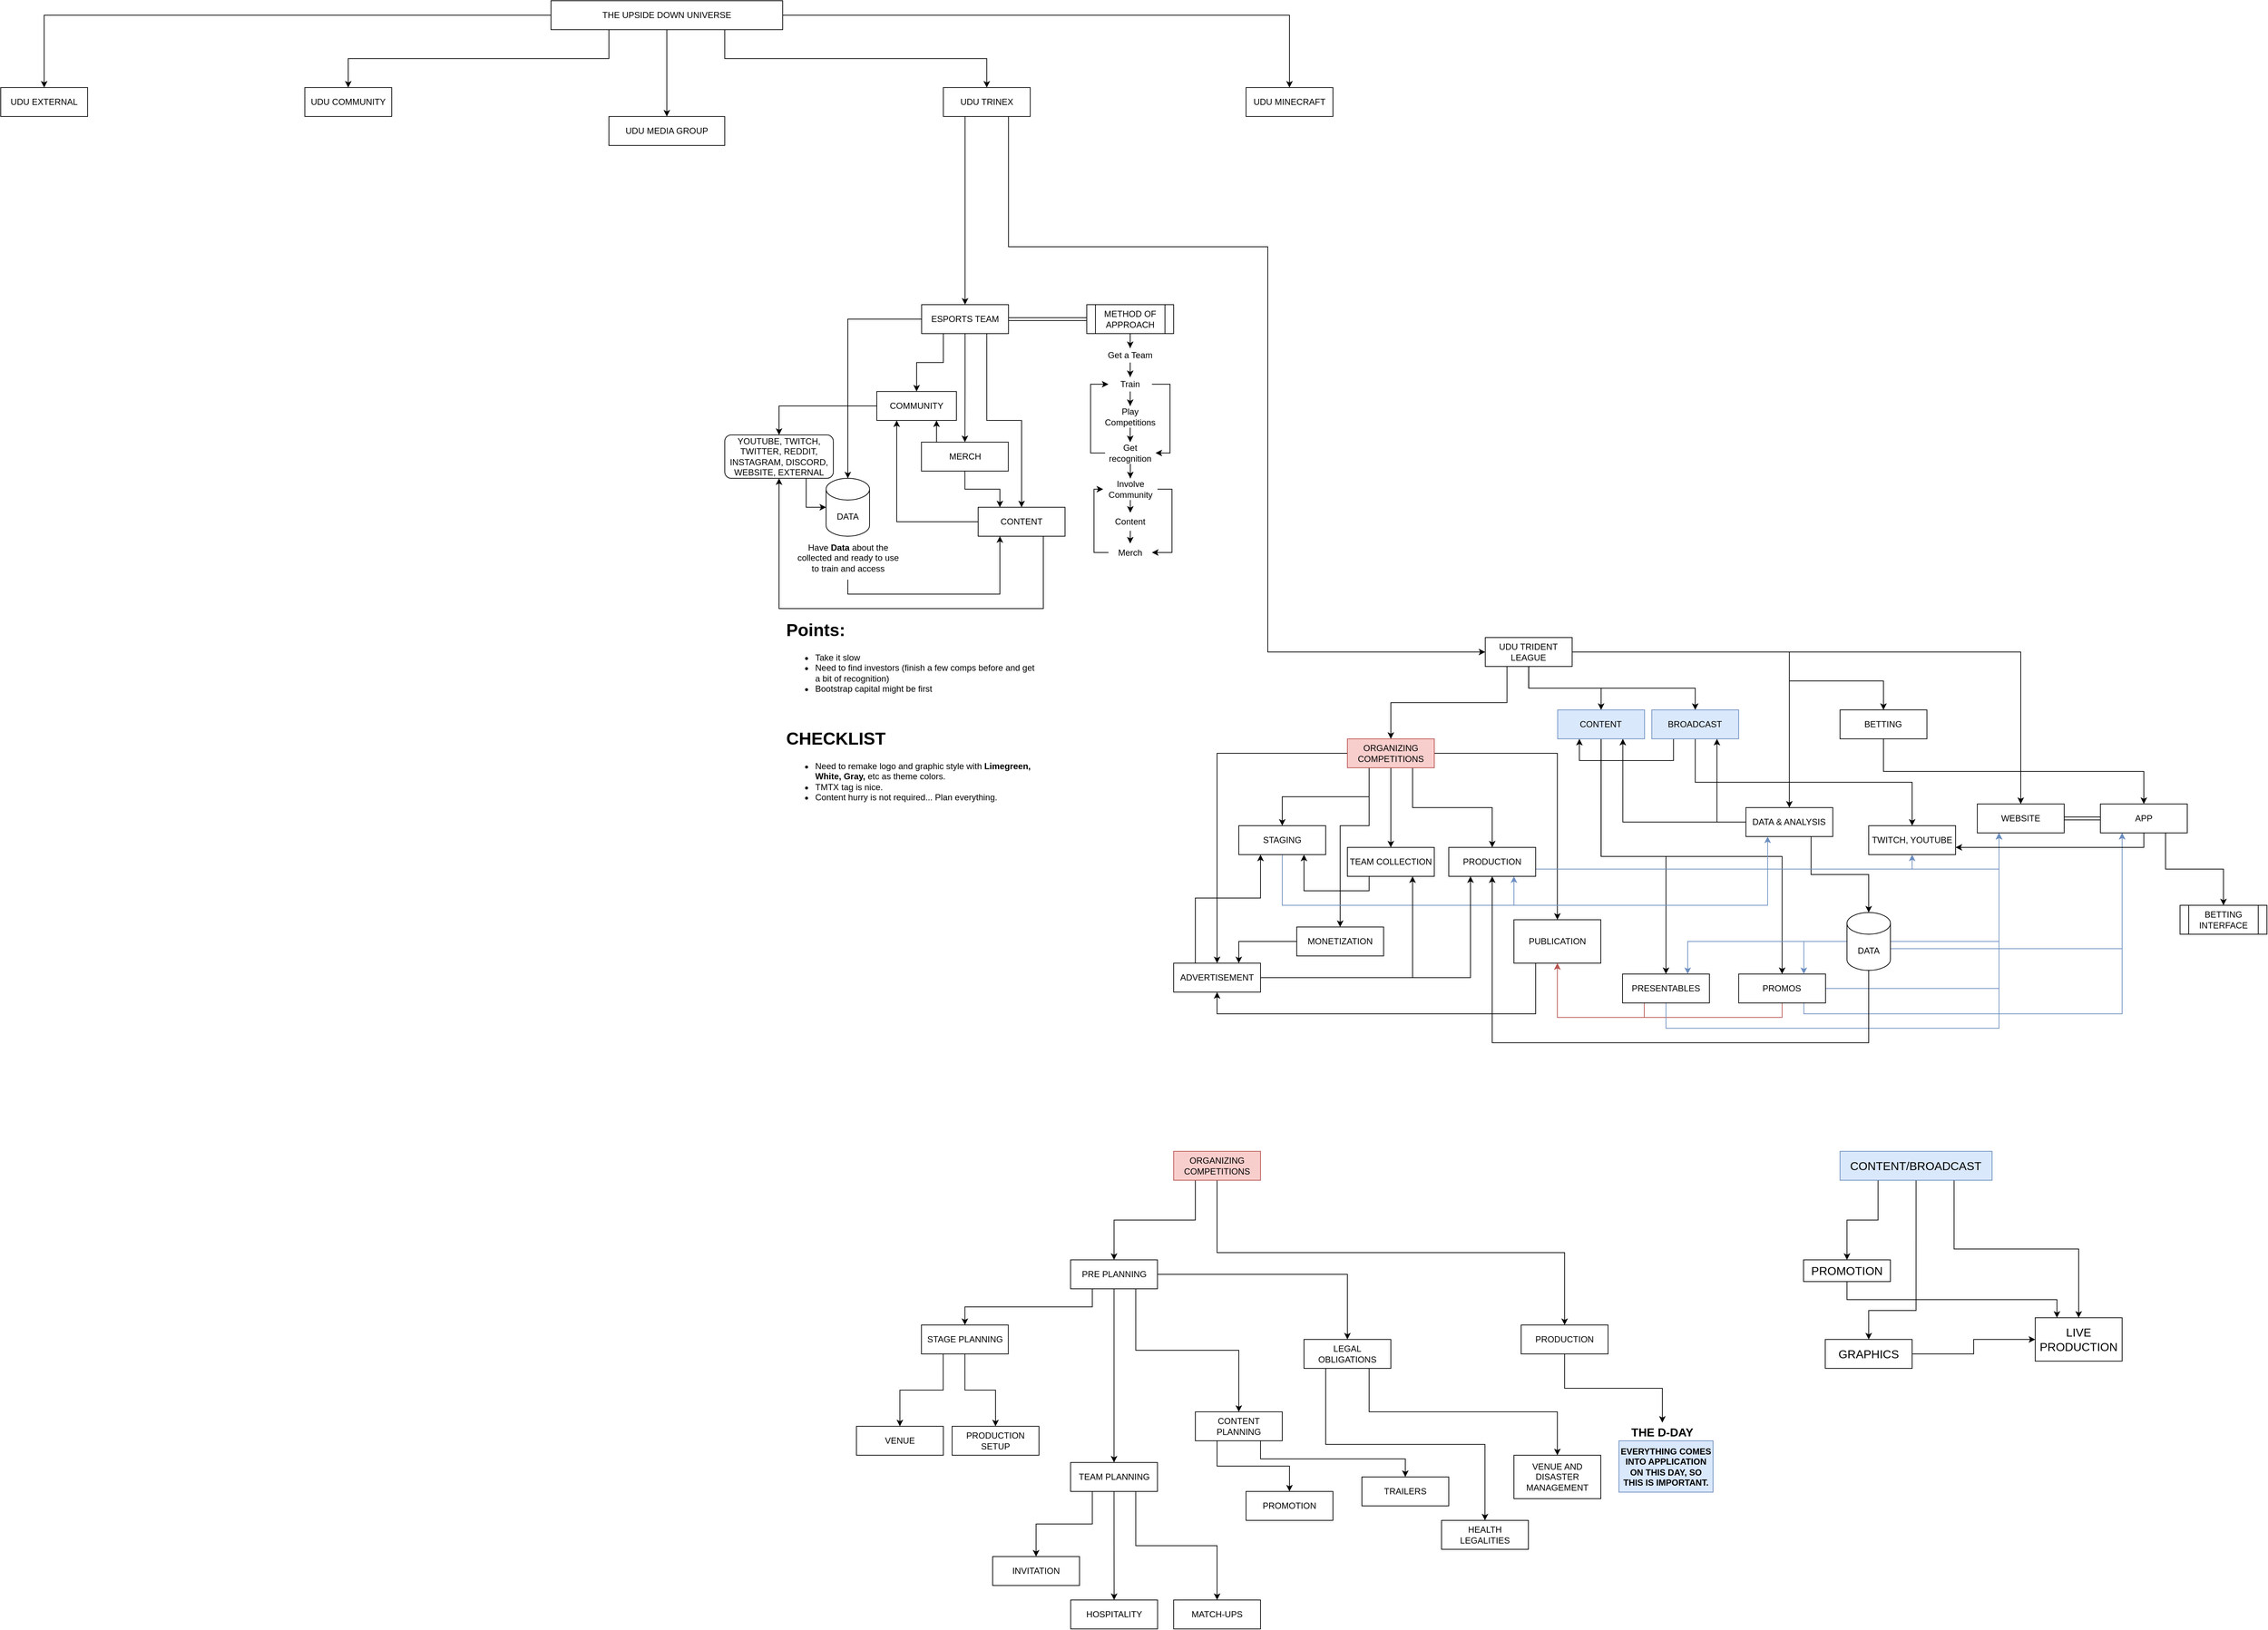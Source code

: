 <mxfile version="17.4.5" type="github">
  <diagram id="l_kch0Ejwp4D6Oh0pgfe" name="Page-1">
    <mxGraphModel dx="868" dy="520" grid="1" gridSize="10" guides="1" tooltips="1" connect="1" arrows="1" fold="1" page="1" pageScale="1" pageWidth="5000" pageHeight="5000" math="0" shadow="0">
      <root>
        <mxCell id="0" />
        <mxCell id="1" parent="0" />
        <mxCell id="OG-NJRSPtslzSyUETyb6-21" style="edgeStyle=orthogonalEdgeStyle;rounded=0;orthogonalLoop=1;jettySize=auto;html=1;exitX=0.25;exitY=1;exitDx=0;exitDy=0;" edge="1" parent="1" source="OG-NJRSPtslzSyUETyb6-20" target="OG-NJRSPtslzSyUETyb6-22">
          <mxGeometry relative="1" as="geometry">
            <mxPoint x="2120" y="760" as="targetPoint" />
          </mxGeometry>
        </mxCell>
        <mxCell id="OG-NJRSPtslzSyUETyb6-23" style="edgeStyle=orthogonalEdgeStyle;rounded=0;orthogonalLoop=1;jettySize=auto;html=1;exitX=0.5;exitY=1;exitDx=0;exitDy=0;" edge="1" parent="1" source="OG-NJRSPtslzSyUETyb6-20" target="OG-NJRSPtslzSyUETyb6-24">
          <mxGeometry relative="1" as="geometry">
            <mxPoint x="2559.667" y="800" as="targetPoint" />
          </mxGeometry>
        </mxCell>
        <mxCell id="OG-NJRSPtslzSyUETyb6-25" style="edgeStyle=orthogonalEdgeStyle;rounded=0;orthogonalLoop=1;jettySize=auto;html=1;exitX=0.75;exitY=1;exitDx=0;exitDy=0;" edge="1" parent="1" source="OG-NJRSPtslzSyUETyb6-20" target="OG-NJRSPtslzSyUETyb6-26">
          <mxGeometry relative="1" as="geometry">
            <mxPoint x="3001.905" y="760" as="targetPoint" />
          </mxGeometry>
        </mxCell>
        <mxCell id="OG-NJRSPtslzSyUETyb6-27" style="edgeStyle=orthogonalEdgeStyle;rounded=0;orthogonalLoop=1;jettySize=auto;html=1;exitX=1;exitY=0.5;exitDx=0;exitDy=0;" edge="1" parent="1" source="OG-NJRSPtslzSyUETyb6-20" target="OG-NJRSPtslzSyUETyb6-28">
          <mxGeometry relative="1" as="geometry">
            <mxPoint x="3442.667" y="660.333" as="targetPoint" />
          </mxGeometry>
        </mxCell>
        <mxCell id="OG-NJRSPtslzSyUETyb6-29" style="edgeStyle=orthogonalEdgeStyle;rounded=0;orthogonalLoop=1;jettySize=auto;html=1;exitX=0;exitY=0.5;exitDx=0;exitDy=0;" edge="1" parent="1" source="OG-NJRSPtslzSyUETyb6-20" target="OG-NJRSPtslzSyUETyb6-30">
          <mxGeometry relative="1" as="geometry">
            <mxPoint x="1870" y="660.333" as="targetPoint" />
          </mxGeometry>
        </mxCell>
        <mxCell id="OG-NJRSPtslzSyUETyb6-20" value="THE UPSIDE DOWN UNIVERSE" style="rounded=0;whiteSpace=wrap;html=1;" vertex="1" parent="1">
          <mxGeometry x="2400" y="640" width="320" height="40" as="geometry" />
        </mxCell>
        <mxCell id="OG-NJRSPtslzSyUETyb6-22" value="UDU COMMUNITY" style="rounded=0;whiteSpace=wrap;html=1;" vertex="1" parent="1">
          <mxGeometry x="2060" y="760" width="120" height="40" as="geometry" />
        </mxCell>
        <mxCell id="OG-NJRSPtslzSyUETyb6-24" value="UDU MEDIA GROUP" style="rounded=0;whiteSpace=wrap;html=1;" vertex="1" parent="1">
          <mxGeometry x="2480" y="800" width="160" height="40" as="geometry" />
        </mxCell>
        <mxCell id="OG-NJRSPtslzSyUETyb6-31" style="edgeStyle=orthogonalEdgeStyle;rounded=0;orthogonalLoop=1;jettySize=auto;html=1;exitX=0.25;exitY=1;exitDx=0;exitDy=0;" edge="1" parent="1" source="OG-NJRSPtslzSyUETyb6-26" target="OG-NJRSPtslzSyUETyb6-32">
          <mxGeometry relative="1" as="geometry">
            <mxPoint x="2880" y="880" as="targetPoint" />
          </mxGeometry>
        </mxCell>
        <mxCell id="OG-NJRSPtslzSyUETyb6-33" style="edgeStyle=orthogonalEdgeStyle;rounded=0;orthogonalLoop=1;jettySize=auto;html=1;exitX=0.75;exitY=1;exitDx=0;exitDy=0;" edge="1" parent="1" source="OG-NJRSPtslzSyUETyb6-26" target="OG-NJRSPtslzSyUETyb6-34">
          <mxGeometry relative="1" as="geometry">
            <mxPoint x="3120" y="880" as="targetPoint" />
            <Array as="points">
              <mxPoint x="3032" y="980" />
              <mxPoint x="3390" y="980" />
              <mxPoint x="3390" y="1540" />
            </Array>
          </mxGeometry>
        </mxCell>
        <mxCell id="OG-NJRSPtslzSyUETyb6-26" value="UDU TRINEX" style="rounded=0;whiteSpace=wrap;html=1;" vertex="1" parent="1">
          <mxGeometry x="2941.9" y="760" width="120" height="40" as="geometry" />
        </mxCell>
        <mxCell id="OG-NJRSPtslzSyUETyb6-28" value="UDU MINECRAFT" style="rounded=0;whiteSpace=wrap;html=1;" vertex="1" parent="1">
          <mxGeometry x="3360" y="760" width="120" height="40" as="geometry" />
        </mxCell>
        <mxCell id="OG-NJRSPtslzSyUETyb6-30" value="UDU EXTERNAL" style="rounded=0;whiteSpace=wrap;html=1;" vertex="1" parent="1">
          <mxGeometry x="1640" y="760" width="120" height="40" as="geometry" />
        </mxCell>
        <mxCell id="OG-NJRSPtslzSyUETyb6-35" style="edgeStyle=orthogonalEdgeStyle;rounded=0;orthogonalLoop=1;jettySize=auto;html=1;exitX=0;exitY=0.5;exitDx=0;exitDy=0;" edge="1" parent="1" source="OG-NJRSPtslzSyUETyb6-32" target="OG-NJRSPtslzSyUETyb6-36">
          <mxGeometry relative="1" as="geometry">
            <mxPoint x="2810" y="1300" as="targetPoint" />
          </mxGeometry>
        </mxCell>
        <mxCell id="OG-NJRSPtslzSyUETyb6-40" style="edgeStyle=orthogonalEdgeStyle;rounded=0;orthogonalLoop=1;jettySize=auto;html=1;exitX=0.25;exitY=1;exitDx=0;exitDy=0;" edge="1" parent="1" source="OG-NJRSPtslzSyUETyb6-32" target="OG-NJRSPtslzSyUETyb6-41">
          <mxGeometry relative="1" as="geometry">
            <mxPoint x="2910" y="1180" as="targetPoint" />
          </mxGeometry>
        </mxCell>
        <mxCell id="OG-NJRSPtslzSyUETyb6-42" style="edgeStyle=orthogonalEdgeStyle;rounded=0;orthogonalLoop=1;jettySize=auto;html=1;exitX=0.5;exitY=1;exitDx=0;exitDy=0;" edge="1" parent="1" source="OG-NJRSPtslzSyUETyb6-32" target="OG-NJRSPtslzSyUETyb6-43">
          <mxGeometry relative="1" as="geometry">
            <mxPoint x="2971.667" y="1280" as="targetPoint" />
          </mxGeometry>
        </mxCell>
        <mxCell id="OG-NJRSPtslzSyUETyb6-45" style="edgeStyle=orthogonalEdgeStyle;rounded=0;orthogonalLoop=1;jettySize=auto;html=1;exitX=0.75;exitY=1;exitDx=0;exitDy=0;" edge="1" parent="1" source="OG-NJRSPtslzSyUETyb6-32" target="OG-NJRSPtslzSyUETyb6-46">
          <mxGeometry relative="1" as="geometry">
            <mxPoint x="3050" y="1340" as="targetPoint" />
          </mxGeometry>
        </mxCell>
        <mxCell id="OG-NJRSPtslzSyUETyb6-57" style="edgeStyle=orthogonalEdgeStyle;rounded=0;orthogonalLoop=1;jettySize=auto;html=1;exitX=1;exitY=0.5;exitDx=0;exitDy=0;entryX=0;entryY=0.5;entryDx=0;entryDy=0;shape=link;" edge="1" parent="1" source="OG-NJRSPtslzSyUETyb6-32" target="OG-NJRSPtslzSyUETyb6-55">
          <mxGeometry relative="1" as="geometry" />
        </mxCell>
        <mxCell id="OG-NJRSPtslzSyUETyb6-32" value="ESPORTS TEAM" style="rounded=0;whiteSpace=wrap;html=1;" vertex="1" parent="1">
          <mxGeometry x="2911.9" y="1060" width="120" height="40" as="geometry" />
        </mxCell>
        <mxCell id="OG-NJRSPtslzSyUETyb6-83" style="edgeStyle=orthogonalEdgeStyle;rounded=0;orthogonalLoop=1;jettySize=auto;html=1;exitX=0.25;exitY=1;exitDx=0;exitDy=0;" edge="1" parent="1" source="OG-NJRSPtslzSyUETyb6-34" target="OG-NJRSPtslzSyUETyb6-84">
          <mxGeometry relative="1" as="geometry">
            <mxPoint x="3719.998" y="1640" as="targetPoint" />
          </mxGeometry>
        </mxCell>
        <mxCell id="OG-NJRSPtslzSyUETyb6-85" style="edgeStyle=orthogonalEdgeStyle;rounded=0;orthogonalLoop=1;jettySize=auto;html=1;exitX=0.5;exitY=1;exitDx=0;exitDy=0;" edge="1" parent="1" source="OG-NJRSPtslzSyUETyb6-34" target="OG-NJRSPtslzSyUETyb6-86">
          <mxGeometry relative="1" as="geometry">
            <mxPoint x="3820.41" y="1620" as="targetPoint" />
          </mxGeometry>
        </mxCell>
        <mxCell id="OG-NJRSPtslzSyUETyb6-87" style="edgeStyle=orthogonalEdgeStyle;rounded=0;orthogonalLoop=1;jettySize=auto;html=1;exitX=0.5;exitY=1;exitDx=0;exitDy=0;" edge="1" parent="1" source="OG-NJRSPtslzSyUETyb6-34" target="OG-NJRSPtslzSyUETyb6-88">
          <mxGeometry relative="1" as="geometry">
            <mxPoint x="3980.41" y="1620" as="targetPoint" />
            <Array as="points">
              <mxPoint x="3750.41" y="1590" />
              <mxPoint x="3980.41" y="1590" />
            </Array>
          </mxGeometry>
        </mxCell>
        <mxCell id="OG-NJRSPtslzSyUETyb6-89" style="edgeStyle=orthogonalEdgeStyle;rounded=0;orthogonalLoop=1;jettySize=auto;html=1;exitX=1;exitY=0.5;exitDx=0;exitDy=0;" edge="1" parent="1" source="OG-NJRSPtslzSyUETyb6-34" target="OG-NJRSPtslzSyUETyb6-90">
          <mxGeometry relative="1" as="geometry">
            <mxPoint x="4110.41" y="1600" as="targetPoint" />
            <Array as="points">
              <mxPoint x="4110.41" y="1540" />
            </Array>
          </mxGeometry>
        </mxCell>
        <mxCell id="OG-NJRSPtslzSyUETyb6-34" value="UDU TRIDENT LEAGUE" style="rounded=0;whiteSpace=wrap;html=1;" vertex="1" parent="1">
          <mxGeometry x="3690.41" y="1520" width="120" height="40" as="geometry" />
        </mxCell>
        <mxCell id="OG-NJRSPtslzSyUETyb6-36" value="DATA" style="shape=cylinder3;whiteSpace=wrap;html=1;boundedLbl=1;backgroundOutline=1;size=15;" vertex="1" parent="1">
          <mxGeometry x="2780" y="1300" width="60" height="80" as="geometry" />
        </mxCell>
        <mxCell id="OG-NJRSPtslzSyUETyb6-48" style="edgeStyle=orthogonalEdgeStyle;rounded=0;orthogonalLoop=1;jettySize=auto;html=1;exitX=0.5;exitY=1;exitDx=0;exitDy=0;entryX=0.25;entryY=1;entryDx=0;entryDy=0;" edge="1" parent="1" source="OG-NJRSPtslzSyUETyb6-38" target="OG-NJRSPtslzSyUETyb6-46">
          <mxGeometry relative="1" as="geometry" />
        </mxCell>
        <mxCell id="OG-NJRSPtslzSyUETyb6-38" value="Have &lt;b&gt;Data&lt;/b&gt; about the collected and ready to use to train and access" style="text;html=1;strokeColor=none;fillColor=none;align=center;verticalAlign=middle;whiteSpace=wrap;rounded=0;" vertex="1" parent="1">
          <mxGeometry x="2732.5" y="1380" width="155" height="60" as="geometry" />
        </mxCell>
        <mxCell id="OG-NJRSPtslzSyUETyb6-49" style="edgeStyle=orthogonalEdgeStyle;rounded=0;orthogonalLoop=1;jettySize=auto;html=1;exitX=0;exitY=0.5;exitDx=0;exitDy=0;" edge="1" parent="1" source="OG-NJRSPtslzSyUETyb6-41" target="OG-NJRSPtslzSyUETyb6-50">
          <mxGeometry relative="1" as="geometry">
            <mxPoint x="2730" y="1270" as="targetPoint" />
          </mxGeometry>
        </mxCell>
        <mxCell id="OG-NJRSPtslzSyUETyb6-41" value="COMMUNITY" style="rounded=0;whiteSpace=wrap;html=1;" vertex="1" parent="1">
          <mxGeometry x="2850" y="1180" width="110" height="40" as="geometry" />
        </mxCell>
        <mxCell id="OG-NJRSPtslzSyUETyb6-44" style="edgeStyle=orthogonalEdgeStyle;rounded=0;orthogonalLoop=1;jettySize=auto;html=1;exitX=0.25;exitY=0;exitDx=0;exitDy=0;entryX=0.75;entryY=1;entryDx=0;entryDy=0;" edge="1" parent="1" source="OG-NJRSPtslzSyUETyb6-43" target="OG-NJRSPtslzSyUETyb6-41">
          <mxGeometry relative="1" as="geometry" />
        </mxCell>
        <mxCell id="OG-NJRSPtslzSyUETyb6-53" style="edgeStyle=orthogonalEdgeStyle;rounded=0;orthogonalLoop=1;jettySize=auto;html=1;exitX=0.5;exitY=1;exitDx=0;exitDy=0;entryX=0.25;entryY=0;entryDx=0;entryDy=0;" edge="1" parent="1" source="OG-NJRSPtslzSyUETyb6-43" target="OG-NJRSPtslzSyUETyb6-46">
          <mxGeometry relative="1" as="geometry" />
        </mxCell>
        <mxCell id="OG-NJRSPtslzSyUETyb6-43" value="MERCH" style="rounded=0;whiteSpace=wrap;html=1;" vertex="1" parent="1">
          <mxGeometry x="2911.67" y="1250" width="120" height="40" as="geometry" />
        </mxCell>
        <mxCell id="OG-NJRSPtslzSyUETyb6-47" style="edgeStyle=orthogonalEdgeStyle;rounded=0;orthogonalLoop=1;jettySize=auto;html=1;exitX=0;exitY=0.5;exitDx=0;exitDy=0;entryX=0.25;entryY=1;entryDx=0;entryDy=0;" edge="1" parent="1" source="OG-NJRSPtslzSyUETyb6-46" target="OG-NJRSPtslzSyUETyb6-41">
          <mxGeometry relative="1" as="geometry" />
        </mxCell>
        <mxCell id="OG-NJRSPtslzSyUETyb6-52" style="edgeStyle=orthogonalEdgeStyle;rounded=0;orthogonalLoop=1;jettySize=auto;html=1;exitX=0.75;exitY=1;exitDx=0;exitDy=0;entryX=0.5;entryY=1;entryDx=0;entryDy=0;" edge="1" parent="1" source="OG-NJRSPtslzSyUETyb6-46" target="OG-NJRSPtslzSyUETyb6-50">
          <mxGeometry relative="1" as="geometry">
            <mxPoint x="2670" y="1310" as="targetPoint" />
            <Array as="points">
              <mxPoint x="3080" y="1480" />
              <mxPoint x="2715" y="1480" />
            </Array>
          </mxGeometry>
        </mxCell>
        <mxCell id="OG-NJRSPtslzSyUETyb6-46" value="CONTENT" style="rounded=0;whiteSpace=wrap;html=1;" vertex="1" parent="1">
          <mxGeometry x="2990" y="1340" width="120" height="40" as="geometry" />
        </mxCell>
        <mxCell id="OG-NJRSPtslzSyUETyb6-51" style="edgeStyle=orthogonalEdgeStyle;rounded=0;orthogonalLoop=1;jettySize=auto;html=1;exitX=0.75;exitY=1;exitDx=0;exitDy=0;entryX=0;entryY=0.5;entryDx=0;entryDy=0;entryPerimeter=0;" edge="1" parent="1" source="OG-NJRSPtslzSyUETyb6-50" target="OG-NJRSPtslzSyUETyb6-36">
          <mxGeometry relative="1" as="geometry" />
        </mxCell>
        <mxCell id="OG-NJRSPtslzSyUETyb6-50" value="YOUTUBE, TWITCH, TWITTER, REDDIT, INSTAGRAM, DISCORD, WEBSITE, EXTERNAL" style="rounded=1;whiteSpace=wrap;html=1;" vertex="1" parent="1">
          <mxGeometry x="2640" y="1240" width="150" height="60" as="geometry" />
        </mxCell>
        <mxCell id="OG-NJRSPtslzSyUETyb6-58" style="edgeStyle=orthogonalEdgeStyle;rounded=0;orthogonalLoop=1;jettySize=auto;html=1;exitX=0.5;exitY=1;exitDx=0;exitDy=0;" edge="1" parent="1" source="OG-NJRSPtslzSyUETyb6-55" target="OG-NJRSPtslzSyUETyb6-60">
          <mxGeometry relative="1" as="geometry">
            <mxPoint x="3200.0" y="1120" as="targetPoint" />
          </mxGeometry>
        </mxCell>
        <mxCell id="OG-NJRSPtslzSyUETyb6-55" value="METHOD OF APPROACH" style="shape=process;whiteSpace=wrap;html=1;backgroundOutline=1;" vertex="1" parent="1">
          <mxGeometry x="3140" y="1060" width="120" height="40" as="geometry" />
        </mxCell>
        <mxCell id="OG-NJRSPtslzSyUETyb6-61" style="edgeStyle=orthogonalEdgeStyle;rounded=0;orthogonalLoop=1;jettySize=auto;html=1;exitX=0.5;exitY=1;exitDx=0;exitDy=0;" edge="1" parent="1" source="OG-NJRSPtslzSyUETyb6-60" target="OG-NJRSPtslzSyUETyb6-62">
          <mxGeometry relative="1" as="geometry">
            <mxPoint x="3200.333" y="1160" as="targetPoint" />
          </mxGeometry>
        </mxCell>
        <mxCell id="OG-NJRSPtslzSyUETyb6-60" value="Get a Team" style="text;html=1;strokeColor=none;fillColor=none;align=center;verticalAlign=middle;whiteSpace=wrap;rounded=0;" vertex="1" parent="1">
          <mxGeometry x="3165" y="1120" width="70" height="20" as="geometry" />
        </mxCell>
        <mxCell id="OG-NJRSPtslzSyUETyb6-63" style="edgeStyle=orthogonalEdgeStyle;rounded=0;orthogonalLoop=1;jettySize=auto;html=1;exitX=0.5;exitY=1;exitDx=0;exitDy=0;" edge="1" parent="1" source="OG-NJRSPtslzSyUETyb6-62" target="OG-NJRSPtslzSyUETyb6-64">
          <mxGeometry relative="1" as="geometry">
            <mxPoint x="3200.333" y="1200" as="targetPoint" />
          </mxGeometry>
        </mxCell>
        <mxCell id="OG-NJRSPtslzSyUETyb6-78" style="edgeStyle=orthogonalEdgeStyle;rounded=0;orthogonalLoop=1;jettySize=auto;html=1;exitX=1;exitY=0.5;exitDx=0;exitDy=0;entryX=1;entryY=0.5;entryDx=0;entryDy=0;" edge="1" parent="1" source="OG-NJRSPtslzSyUETyb6-62" target="OG-NJRSPtslzSyUETyb6-66">
          <mxGeometry relative="1" as="geometry" />
        </mxCell>
        <mxCell id="OG-NJRSPtslzSyUETyb6-62" value="Train" style="text;html=1;strokeColor=none;fillColor=none;align=center;verticalAlign=middle;whiteSpace=wrap;rounded=0;" vertex="1" parent="1">
          <mxGeometry x="3170" y="1160" width="60" height="20" as="geometry" />
        </mxCell>
        <mxCell id="OG-NJRSPtslzSyUETyb6-65" style="edgeStyle=orthogonalEdgeStyle;rounded=0;orthogonalLoop=1;jettySize=auto;html=1;exitX=0.5;exitY=1;exitDx=0;exitDy=0;" edge="1" parent="1" source="OG-NJRSPtslzSyUETyb6-64" target="OG-NJRSPtslzSyUETyb6-66">
          <mxGeometry relative="1" as="geometry">
            <mxPoint x="3200.333" y="1260" as="targetPoint" />
          </mxGeometry>
        </mxCell>
        <mxCell id="OG-NJRSPtslzSyUETyb6-64" value="Play Competitions" style="text;html=1;strokeColor=none;fillColor=none;align=center;verticalAlign=middle;whiteSpace=wrap;rounded=0;" vertex="1" parent="1">
          <mxGeometry x="3160" y="1200" width="80" height="30" as="geometry" />
        </mxCell>
        <mxCell id="OG-NJRSPtslzSyUETyb6-67" style="edgeStyle=orthogonalEdgeStyle;rounded=0;orthogonalLoop=1;jettySize=auto;html=1;exitX=0.5;exitY=1;exitDx=0;exitDy=0;" edge="1" parent="1" source="OG-NJRSPtslzSyUETyb6-66" target="OG-NJRSPtslzSyUETyb6-68">
          <mxGeometry relative="1" as="geometry">
            <mxPoint x="3200.333" y="1300" as="targetPoint" />
          </mxGeometry>
        </mxCell>
        <mxCell id="OG-NJRSPtslzSyUETyb6-77" style="edgeStyle=orthogonalEdgeStyle;rounded=0;orthogonalLoop=1;jettySize=auto;html=1;exitX=0;exitY=0.5;exitDx=0;exitDy=0;entryX=0;entryY=0.5;entryDx=0;entryDy=0;" edge="1" parent="1" source="OG-NJRSPtslzSyUETyb6-66" target="OG-NJRSPtslzSyUETyb6-62">
          <mxGeometry relative="1" as="geometry" />
        </mxCell>
        <mxCell id="OG-NJRSPtslzSyUETyb6-66" value="Get recognition" style="text;html=1;strokeColor=none;fillColor=none;align=center;verticalAlign=middle;whiteSpace=wrap;rounded=0;" vertex="1" parent="1">
          <mxGeometry x="3165.33" y="1250" width="69.67" height="30" as="geometry" />
        </mxCell>
        <mxCell id="OG-NJRSPtslzSyUETyb6-74" style="edgeStyle=orthogonalEdgeStyle;rounded=0;orthogonalLoop=1;jettySize=auto;html=1;exitX=0.5;exitY=1;exitDx=0;exitDy=0;entryX=0.5;entryY=0;entryDx=0;entryDy=0;" edge="1" parent="1" source="OG-NJRSPtslzSyUETyb6-68" target="OG-NJRSPtslzSyUETyb6-70">
          <mxGeometry relative="1" as="geometry" />
        </mxCell>
        <mxCell id="OG-NJRSPtslzSyUETyb6-79" style="edgeStyle=orthogonalEdgeStyle;rounded=0;orthogonalLoop=1;jettySize=auto;html=1;exitX=1;exitY=0.5;exitDx=0;exitDy=0;entryX=1;entryY=0.5;entryDx=0;entryDy=0;" edge="1" parent="1" source="OG-NJRSPtslzSyUETyb6-68" target="OG-NJRSPtslzSyUETyb6-72">
          <mxGeometry relative="1" as="geometry" />
        </mxCell>
        <mxCell id="OG-NJRSPtslzSyUETyb6-68" value="Involve Community" style="text;html=1;strokeColor=none;fillColor=none;align=center;verticalAlign=middle;whiteSpace=wrap;rounded=0;" vertex="1" parent="1">
          <mxGeometry x="3162.67" y="1300" width="75" height="30" as="geometry" />
        </mxCell>
        <mxCell id="OG-NJRSPtslzSyUETyb6-73" style="edgeStyle=orthogonalEdgeStyle;rounded=0;orthogonalLoop=1;jettySize=auto;html=1;exitX=0.5;exitY=1;exitDx=0;exitDy=0;entryX=0.5;entryY=0;entryDx=0;entryDy=0;" edge="1" parent="1" source="OG-NJRSPtslzSyUETyb6-70" target="OG-NJRSPtslzSyUETyb6-72">
          <mxGeometry relative="1" as="geometry" />
        </mxCell>
        <mxCell id="OG-NJRSPtslzSyUETyb6-70" value="Content" style="text;html=1;strokeColor=none;fillColor=none;align=center;verticalAlign=middle;whiteSpace=wrap;rounded=0;" vertex="1" parent="1">
          <mxGeometry x="3170.25" y="1347.5" width="59.84" height="25" as="geometry" />
        </mxCell>
        <mxCell id="OG-NJRSPtslzSyUETyb6-80" style="edgeStyle=orthogonalEdgeStyle;rounded=0;orthogonalLoop=1;jettySize=auto;html=1;exitX=0;exitY=0.5;exitDx=0;exitDy=0;entryX=0;entryY=0.5;entryDx=0;entryDy=0;" edge="1" parent="1" source="OG-NJRSPtslzSyUETyb6-72" target="OG-NJRSPtslzSyUETyb6-68">
          <mxGeometry relative="1" as="geometry" />
        </mxCell>
        <mxCell id="OG-NJRSPtslzSyUETyb6-72" value="Merch" style="text;html=1;strokeColor=none;fillColor=none;align=center;verticalAlign=middle;whiteSpace=wrap;rounded=0;" vertex="1" parent="1">
          <mxGeometry x="3170.0" y="1390" width="60" height="25" as="geometry" />
        </mxCell>
        <mxCell id="OG-NJRSPtslzSyUETyb6-81" value="&lt;h1&gt;Points:&lt;/h1&gt;&lt;p&gt;&lt;/p&gt;&lt;ul&gt;&lt;li&gt;Take it slow&lt;/li&gt;&lt;li&gt;Need to find investors (finish a few comps before and get a bit of recognition)&lt;/li&gt;&lt;li&gt;Bootstrap capital might be first&lt;/li&gt;&lt;/ul&gt;&lt;p&gt;&lt;/p&gt;" style="text;html=1;strokeColor=none;fillColor=none;spacing=5;spacingTop=-20;whiteSpace=wrap;overflow=hidden;rounded=0;" vertex="1" parent="1">
          <mxGeometry x="2720" y="1490" width="354" height="110" as="geometry" />
        </mxCell>
        <mxCell id="OG-NJRSPtslzSyUETyb6-82" value="&lt;h1&gt;CHECKLIST&lt;/h1&gt;&lt;p&gt;&lt;ul&gt;&lt;li&gt;Need to remake logo and graphic style with &lt;b&gt;Limegreen, White, Gray,&amp;nbsp;&lt;/b&gt;etc as theme colors.&lt;/li&gt;&lt;li&gt;TMTX tag is nice.&lt;/li&gt;&lt;li&gt;Content hurry is not required... Plan everything.&lt;/li&gt;&lt;/ul&gt;&lt;/p&gt;" style="text;html=1;strokeColor=none;fillColor=none;spacing=5;spacingTop=-20;whiteSpace=wrap;overflow=hidden;rounded=0;" vertex="1" parent="1">
          <mxGeometry x="2720" y="1640" width="360" height="120" as="geometry" />
        </mxCell>
        <mxCell id="OG-NJRSPtslzSyUETyb6-93" style="edgeStyle=orthogonalEdgeStyle;rounded=0;orthogonalLoop=1;jettySize=auto;html=1;exitX=0.25;exitY=1;exitDx=0;exitDy=0;" edge="1" parent="1" source="OG-NJRSPtslzSyUETyb6-84" target="OG-NJRSPtslzSyUETyb6-94">
          <mxGeometry relative="1" as="geometry">
            <mxPoint x="3410" y="1780" as="targetPoint" />
          </mxGeometry>
        </mxCell>
        <mxCell id="OG-NJRSPtslzSyUETyb6-95" style="edgeStyle=orthogonalEdgeStyle;rounded=0;orthogonalLoop=1;jettySize=auto;html=1;exitX=0.5;exitY=1;exitDx=0;exitDy=0;" edge="1" parent="1" source="OG-NJRSPtslzSyUETyb6-84" target="OG-NJRSPtslzSyUETyb6-96">
          <mxGeometry relative="1" as="geometry">
            <mxPoint x="3559.588" y="1820" as="targetPoint" />
          </mxGeometry>
        </mxCell>
        <mxCell id="OG-NJRSPtslzSyUETyb6-97" style="edgeStyle=orthogonalEdgeStyle;rounded=0;orthogonalLoop=1;jettySize=auto;html=1;exitX=0.75;exitY=1;exitDx=0;exitDy=0;" edge="1" parent="1" source="OG-NJRSPtslzSyUETyb6-84" target="OG-NJRSPtslzSyUETyb6-98">
          <mxGeometry relative="1" as="geometry">
            <mxPoint x="3670" y="1820" as="targetPoint" />
          </mxGeometry>
        </mxCell>
        <mxCell id="OG-NJRSPtslzSyUETyb6-99" style="edgeStyle=orthogonalEdgeStyle;rounded=0;orthogonalLoop=1;jettySize=auto;html=1;exitX=1;exitY=0.5;exitDx=0;exitDy=0;" edge="1" parent="1" source="OG-NJRSPtslzSyUETyb6-84" target="OG-NJRSPtslzSyUETyb6-100">
          <mxGeometry relative="1" as="geometry">
            <mxPoint x="3790.0" y="1940" as="targetPoint" />
          </mxGeometry>
        </mxCell>
        <mxCell id="OG-NJRSPtslzSyUETyb6-101" style="edgeStyle=orthogonalEdgeStyle;rounded=0;orthogonalLoop=1;jettySize=auto;html=1;exitX=0;exitY=0.5;exitDx=0;exitDy=0;" edge="1" parent="1" source="OG-NJRSPtslzSyUETyb6-84" target="OG-NJRSPtslzSyUETyb6-102">
          <mxGeometry relative="1" as="geometry">
            <mxPoint x="3320" y="2000" as="targetPoint" />
          </mxGeometry>
        </mxCell>
        <mxCell id="OG-NJRSPtslzSyUETyb6-103" style="edgeStyle=orthogonalEdgeStyle;rounded=0;orthogonalLoop=1;jettySize=auto;html=1;exitX=0.25;exitY=1;exitDx=0;exitDy=0;" edge="1" parent="1" source="OG-NJRSPtslzSyUETyb6-84" target="OG-NJRSPtslzSyUETyb6-104">
          <mxGeometry relative="1" as="geometry">
            <mxPoint x="3490" y="1880" as="targetPoint" />
            <Array as="points">
              <mxPoint x="3530" y="1780" />
              <mxPoint x="3490" y="1780" />
            </Array>
          </mxGeometry>
        </mxCell>
        <mxCell id="OG-NJRSPtslzSyUETyb6-84" value="ORGANIZING COMPETITIONS" style="rounded=0;whiteSpace=wrap;html=1;fillColor=#f8cecc;strokeColor=#b85450;" vertex="1" parent="1">
          <mxGeometry x="3500" y="1660" width="120" height="40" as="geometry" />
        </mxCell>
        <mxCell id="OG-NJRSPtslzSyUETyb6-115" style="edgeStyle=orthogonalEdgeStyle;rounded=0;orthogonalLoop=1;jettySize=auto;html=1;exitX=0.5;exitY=1;exitDx=0;exitDy=0;" edge="1" parent="1" source="OG-NJRSPtslzSyUETyb6-86" target="OG-NJRSPtslzSyUETyb6-116">
          <mxGeometry relative="1" as="geometry">
            <mxPoint x="3970.0" y="1990" as="targetPoint" />
          </mxGeometry>
        </mxCell>
        <mxCell id="OG-NJRSPtslzSyUETyb6-117" style="edgeStyle=orthogonalEdgeStyle;rounded=0;orthogonalLoop=1;jettySize=auto;html=1;exitX=0.5;exitY=1;exitDx=0;exitDy=0;" edge="1" parent="1" source="OG-NJRSPtslzSyUETyb6-86" target="OG-NJRSPtslzSyUETyb6-118">
          <mxGeometry relative="1" as="geometry">
            <mxPoint x="3910" y="1980" as="targetPoint" />
          </mxGeometry>
        </mxCell>
        <mxCell id="OG-NJRSPtslzSyUETyb6-86" value="CONTENT" style="rounded=0;whiteSpace=wrap;html=1;fillColor=#dae8fc;strokeColor=#6c8ebf;" vertex="1" parent="1">
          <mxGeometry x="3790.41" y="1620" width="120" height="40" as="geometry" />
        </mxCell>
        <mxCell id="OG-NJRSPtslzSyUETyb6-119" style="edgeStyle=orthogonalEdgeStyle;rounded=0;orthogonalLoop=1;jettySize=auto;html=1;exitX=0.25;exitY=1;exitDx=0;exitDy=0;entryX=0.25;entryY=1;entryDx=0;entryDy=0;" edge="1" parent="1" source="OG-NJRSPtslzSyUETyb6-88" target="OG-NJRSPtslzSyUETyb6-86">
          <mxGeometry relative="1" as="geometry">
            <Array as="points">
              <mxPoint x="3950" y="1690" />
              <mxPoint x="3820" y="1690" />
            </Array>
          </mxGeometry>
        </mxCell>
        <mxCell id="OG-NJRSPtslzSyUETyb6-130" style="edgeStyle=orthogonalEdgeStyle;rounded=0;orthogonalLoop=1;jettySize=auto;html=1;exitX=0.5;exitY=1;exitDx=0;exitDy=0;" edge="1" parent="1" source="OG-NJRSPtslzSyUETyb6-88" target="OG-NJRSPtslzSyUETyb6-131">
          <mxGeometry relative="1" as="geometry">
            <mxPoint x="4280.0" y="1780" as="targetPoint" />
          </mxGeometry>
        </mxCell>
        <mxCell id="OG-NJRSPtslzSyUETyb6-88" value="BROADCAST" style="rounded=0;whiteSpace=wrap;html=1;fillColor=#dae8fc;strokeColor=#6c8ebf;" vertex="1" parent="1">
          <mxGeometry x="3920.41" y="1620" width="120" height="40" as="geometry" />
        </mxCell>
        <mxCell id="OG-NJRSPtslzSyUETyb6-113" style="edgeStyle=orthogonalEdgeStyle;rounded=0;orthogonalLoop=1;jettySize=auto;html=1;exitX=0;exitY=0.5;exitDx=0;exitDy=0;entryX=0.75;entryY=1;entryDx=0;entryDy=0;" edge="1" parent="1" source="OG-NJRSPtslzSyUETyb6-90" target="OG-NJRSPtslzSyUETyb6-88">
          <mxGeometry relative="1" as="geometry" />
        </mxCell>
        <mxCell id="OG-NJRSPtslzSyUETyb6-114" style="edgeStyle=orthogonalEdgeStyle;rounded=0;orthogonalLoop=1;jettySize=auto;html=1;exitX=0;exitY=0.5;exitDx=0;exitDy=0;entryX=0.75;entryY=1;entryDx=0;entryDy=0;" edge="1" parent="1" source="OG-NJRSPtslzSyUETyb6-90" target="OG-NJRSPtslzSyUETyb6-86">
          <mxGeometry relative="1" as="geometry" />
        </mxCell>
        <mxCell id="OG-NJRSPtslzSyUETyb6-125" style="edgeStyle=orthogonalEdgeStyle;rounded=0;orthogonalLoop=1;jettySize=auto;html=1;exitX=0.75;exitY=1;exitDx=0;exitDy=0;" edge="1" parent="1" source="OG-NJRSPtslzSyUETyb6-90" target="OG-NJRSPtslzSyUETyb6-126">
          <mxGeometry relative="1" as="geometry">
            <mxPoint x="4210.0" y="1920" as="targetPoint" />
          </mxGeometry>
        </mxCell>
        <mxCell id="OG-NJRSPtslzSyUETyb6-90" value="DATA &amp;amp; ANALYSIS" style="rounded=0;whiteSpace=wrap;html=1;" vertex="1" parent="1">
          <mxGeometry x="4050.41" y="1755" width="120" height="40" as="geometry" />
        </mxCell>
        <mxCell id="OG-NJRSPtslzSyUETyb6-133" style="edgeStyle=orthogonalEdgeStyle;rounded=0;orthogonalLoop=1;jettySize=auto;html=1;exitX=1;exitY=0.5;exitDx=0;exitDy=0;" edge="1" parent="1" source="OG-NJRSPtslzSyUETyb6-34" target="OG-NJRSPtslzSyUETyb6-134">
          <mxGeometry relative="1" as="geometry">
            <mxPoint x="4410.0" y="1750" as="targetPoint" />
          </mxGeometry>
        </mxCell>
        <mxCell id="OG-NJRSPtslzSyUETyb6-135" style="edgeStyle=orthogonalEdgeStyle;rounded=0;orthogonalLoop=1;jettySize=auto;html=1;exitX=0.5;exitY=1;exitDx=0;exitDy=0;" edge="1" parent="1" source="OG-NJRSPtslzSyUETyb6-91" target="OG-NJRSPtslzSyUETyb6-136">
          <mxGeometry relative="1" as="geometry">
            <mxPoint x="4600.0" y="1750" as="targetPoint" />
          </mxGeometry>
        </mxCell>
        <mxCell id="OG-NJRSPtslzSyUETyb6-91" value="BETTING" style="rounded=0;whiteSpace=wrap;html=1;" vertex="1" parent="1">
          <mxGeometry x="4180.41" y="1620" width="120" height="40" as="geometry" />
        </mxCell>
        <mxCell id="OG-NJRSPtslzSyUETyb6-92" value="" style="endArrow=classic;html=1;rounded=0;entryX=0.5;entryY=0;entryDx=0;entryDy=0;" edge="1" parent="1" target="OG-NJRSPtslzSyUETyb6-91">
          <mxGeometry width="50" height="50" relative="1" as="geometry">
            <mxPoint x="4110.41" y="1580" as="sourcePoint" />
            <mxPoint x="4190.41" y="1550" as="targetPoint" />
            <Array as="points">
              <mxPoint x="4240.41" y="1580" />
            </Array>
          </mxGeometry>
        </mxCell>
        <mxCell id="OG-NJRSPtslzSyUETyb6-111" style="edgeStyle=orthogonalEdgeStyle;rounded=0;orthogonalLoop=1;jettySize=auto;html=1;exitX=0.5;exitY=1;exitDx=0;exitDy=0;entryX=0.25;entryY=1;entryDx=0;entryDy=0;fillColor=#dae8fc;strokeColor=#6c8ebf;" edge="1" parent="1" source="OG-NJRSPtslzSyUETyb6-94" target="OG-NJRSPtslzSyUETyb6-90">
          <mxGeometry relative="1" as="geometry">
            <mxPoint x="4000.0" y="1760" as="targetPoint" />
            <Array as="points">
              <mxPoint x="3410" y="1890" />
              <mxPoint x="4080" y="1890" />
            </Array>
          </mxGeometry>
        </mxCell>
        <mxCell id="OG-NJRSPtslzSyUETyb6-112" style="edgeStyle=orthogonalEdgeStyle;rounded=0;orthogonalLoop=1;jettySize=auto;html=1;exitX=0.5;exitY=1;exitDx=0;exitDy=0;entryX=0.75;entryY=1;entryDx=0;entryDy=0;fillColor=#dae8fc;strokeColor=#6c8ebf;" edge="1" parent="1" source="OG-NJRSPtslzSyUETyb6-94" target="OG-NJRSPtslzSyUETyb6-98">
          <mxGeometry relative="1" as="geometry">
            <Array as="points">
              <mxPoint x="3410" y="1890" />
              <mxPoint x="3730" y="1890" />
            </Array>
          </mxGeometry>
        </mxCell>
        <mxCell id="OG-NJRSPtslzSyUETyb6-94" value="STAGING" style="rounded=0;whiteSpace=wrap;html=1;" vertex="1" parent="1">
          <mxGeometry x="3350" y="1780" width="120" height="40" as="geometry" />
        </mxCell>
        <mxCell id="OG-NJRSPtslzSyUETyb6-110" style="edgeStyle=orthogonalEdgeStyle;rounded=0;orthogonalLoop=1;jettySize=auto;html=1;exitX=0.25;exitY=1;exitDx=0;exitDy=0;entryX=0.75;entryY=1;entryDx=0;entryDy=0;" edge="1" parent="1" source="OG-NJRSPtslzSyUETyb6-96" target="OG-NJRSPtslzSyUETyb6-94">
          <mxGeometry relative="1" as="geometry" />
        </mxCell>
        <mxCell id="OG-NJRSPtslzSyUETyb6-96" value="TEAM COLLECTION" style="rounded=0;whiteSpace=wrap;html=1;" vertex="1" parent="1">
          <mxGeometry x="3500" y="1810" width="120" height="40" as="geometry" />
        </mxCell>
        <mxCell id="OG-NJRSPtslzSyUETyb6-132" style="edgeStyle=orthogonalEdgeStyle;rounded=0;orthogonalLoop=1;jettySize=auto;html=1;exitX=1;exitY=0.75;exitDx=0;exitDy=0;entryX=0.5;entryY=1;entryDx=0;entryDy=0;fillColor=#dae8fc;strokeColor=#6c8ebf;" edge="1" parent="1" source="OG-NJRSPtslzSyUETyb6-98" target="OG-NJRSPtslzSyUETyb6-131">
          <mxGeometry relative="1" as="geometry">
            <Array as="points">
              <mxPoint x="4280" y="1840" />
            </Array>
          </mxGeometry>
        </mxCell>
        <mxCell id="OG-NJRSPtslzSyUETyb6-137" style="edgeStyle=orthogonalEdgeStyle;rounded=0;orthogonalLoop=1;jettySize=auto;html=1;exitX=1;exitY=0.75;exitDx=0;exitDy=0;entryX=0.25;entryY=1;entryDx=0;entryDy=0;fillColor=#dae8fc;strokeColor=#6c8ebf;" edge="1" parent="1" source="OG-NJRSPtslzSyUETyb6-98" target="OG-NJRSPtslzSyUETyb6-134">
          <mxGeometry relative="1" as="geometry" />
        </mxCell>
        <mxCell id="OG-NJRSPtslzSyUETyb6-98" value="PRODUCTION" style="rounded=0;whiteSpace=wrap;html=1;" vertex="1" parent="1">
          <mxGeometry x="3640" y="1810" width="120" height="40" as="geometry" />
        </mxCell>
        <mxCell id="OG-NJRSPtslzSyUETyb6-124" style="edgeStyle=orthogonalEdgeStyle;rounded=0;orthogonalLoop=1;jettySize=auto;html=1;exitX=0.25;exitY=1;exitDx=0;exitDy=0;entryX=0.5;entryY=1;entryDx=0;entryDy=0;" edge="1" parent="1" source="OG-NJRSPtslzSyUETyb6-100" target="OG-NJRSPtslzSyUETyb6-102">
          <mxGeometry relative="1" as="geometry">
            <Array as="points">
              <mxPoint x="3760" y="2040" />
              <mxPoint x="3320" y="2040" />
            </Array>
          </mxGeometry>
        </mxCell>
        <mxCell id="OG-NJRSPtslzSyUETyb6-100" value="PUBLICATION" style="rounded=0;whiteSpace=wrap;html=1;" vertex="1" parent="1">
          <mxGeometry x="3730.0" y="1910" width="120" height="60" as="geometry" />
        </mxCell>
        <mxCell id="OG-NJRSPtslzSyUETyb6-106" style="edgeStyle=orthogonalEdgeStyle;rounded=0;orthogonalLoop=1;jettySize=auto;html=1;exitX=0.25;exitY=0;exitDx=0;exitDy=0;entryX=0.25;entryY=1;entryDx=0;entryDy=0;" edge="1" parent="1" source="OG-NJRSPtslzSyUETyb6-102" target="OG-NJRSPtslzSyUETyb6-94">
          <mxGeometry relative="1" as="geometry">
            <Array as="points">
              <mxPoint x="3290" y="1880" />
              <mxPoint x="3380" y="1880" />
            </Array>
          </mxGeometry>
        </mxCell>
        <mxCell id="OG-NJRSPtslzSyUETyb6-107" style="edgeStyle=orthogonalEdgeStyle;rounded=0;orthogonalLoop=1;jettySize=auto;html=1;exitX=1;exitY=0.5;exitDx=0;exitDy=0;entryX=0.75;entryY=1;entryDx=0;entryDy=0;" edge="1" parent="1" source="OG-NJRSPtslzSyUETyb6-102" target="OG-NJRSPtslzSyUETyb6-96">
          <mxGeometry relative="1" as="geometry" />
        </mxCell>
        <mxCell id="OG-NJRSPtslzSyUETyb6-109" style="edgeStyle=orthogonalEdgeStyle;rounded=0;orthogonalLoop=1;jettySize=auto;html=1;exitX=1;exitY=0.5;exitDx=0;exitDy=0;entryX=0.25;entryY=1;entryDx=0;entryDy=0;" edge="1" parent="1" source="OG-NJRSPtslzSyUETyb6-102" target="OG-NJRSPtslzSyUETyb6-98">
          <mxGeometry relative="1" as="geometry" />
        </mxCell>
        <mxCell id="OG-NJRSPtslzSyUETyb6-102" value="ADVERTISEMENT" style="rounded=0;whiteSpace=wrap;html=1;" vertex="1" parent="1">
          <mxGeometry x="3260" y="1970" width="120" height="40" as="geometry" />
        </mxCell>
        <mxCell id="OG-NJRSPtslzSyUETyb6-105" style="edgeStyle=orthogonalEdgeStyle;rounded=0;orthogonalLoop=1;jettySize=auto;html=1;exitX=0;exitY=0.5;exitDx=0;exitDy=0;entryX=0.75;entryY=0;entryDx=0;entryDy=0;" edge="1" parent="1" source="OG-NJRSPtslzSyUETyb6-104" target="OG-NJRSPtslzSyUETyb6-102">
          <mxGeometry relative="1" as="geometry" />
        </mxCell>
        <mxCell id="OG-NJRSPtslzSyUETyb6-104" value="MONETIZATION" style="rounded=0;whiteSpace=wrap;html=1;" vertex="1" parent="1">
          <mxGeometry x="3430" y="1920" width="120" height="40" as="geometry" />
        </mxCell>
        <mxCell id="OG-NJRSPtslzSyUETyb6-123" style="edgeStyle=orthogonalEdgeStyle;rounded=0;orthogonalLoop=1;jettySize=auto;html=1;exitX=0.5;exitY=1;exitDx=0;exitDy=0;entryX=0.5;entryY=1;entryDx=0;entryDy=0;fillColor=#f8cecc;strokeColor=#b85450;" edge="1" parent="1" source="OG-NJRSPtslzSyUETyb6-116" target="OG-NJRSPtslzSyUETyb6-100">
          <mxGeometry relative="1" as="geometry" />
        </mxCell>
        <mxCell id="OG-NJRSPtslzSyUETyb6-139" style="edgeStyle=orthogonalEdgeStyle;rounded=0;orthogonalLoop=1;jettySize=auto;html=1;exitX=1;exitY=0.5;exitDx=0;exitDy=0;entryX=0.25;entryY=1;entryDx=0;entryDy=0;fillColor=#dae8fc;strokeColor=#6c8ebf;" edge="1" parent="1" source="OG-NJRSPtslzSyUETyb6-116" target="OG-NJRSPtslzSyUETyb6-134">
          <mxGeometry relative="1" as="geometry" />
        </mxCell>
        <mxCell id="OG-NJRSPtslzSyUETyb6-142" style="edgeStyle=orthogonalEdgeStyle;rounded=0;orthogonalLoop=1;jettySize=auto;html=1;exitX=0.75;exitY=1;exitDx=0;exitDy=0;entryX=0.25;entryY=1;entryDx=0;entryDy=0;fillColor=#dae8fc;strokeColor=#6c8ebf;" edge="1" parent="1" source="OG-NJRSPtslzSyUETyb6-116" target="OG-NJRSPtslzSyUETyb6-136">
          <mxGeometry relative="1" as="geometry">
            <Array as="points">
              <mxPoint x="4130" y="2040" />
              <mxPoint x="4570" y="2040" />
            </Array>
          </mxGeometry>
        </mxCell>
        <mxCell id="OG-NJRSPtslzSyUETyb6-116" value="PROMOS" style="rounded=0;whiteSpace=wrap;html=1;" vertex="1" parent="1">
          <mxGeometry x="4040.41" y="1985" width="120" height="40" as="geometry" />
        </mxCell>
        <mxCell id="OG-NJRSPtslzSyUETyb6-122" style="edgeStyle=orthogonalEdgeStyle;rounded=0;orthogonalLoop=1;jettySize=auto;html=1;exitX=0.25;exitY=1;exitDx=0;exitDy=0;entryX=0.5;entryY=1;entryDx=0;entryDy=0;fillColor=#f8cecc;strokeColor=#b85450;" edge="1" parent="1" source="OG-NJRSPtslzSyUETyb6-118" target="OG-NJRSPtslzSyUETyb6-100">
          <mxGeometry relative="1" as="geometry" />
        </mxCell>
        <mxCell id="OG-NJRSPtslzSyUETyb6-140" style="edgeStyle=orthogonalEdgeStyle;rounded=0;orthogonalLoop=1;jettySize=auto;html=1;exitX=0.5;exitY=1;exitDx=0;exitDy=0;entryX=0.25;entryY=1;entryDx=0;entryDy=0;fillColor=#dae8fc;strokeColor=#6c8ebf;" edge="1" parent="1" source="OG-NJRSPtslzSyUETyb6-118" target="OG-NJRSPtslzSyUETyb6-134">
          <mxGeometry relative="1" as="geometry">
            <Array as="points">
              <mxPoint x="3940" y="2060" />
              <mxPoint x="4400" y="2060" />
            </Array>
          </mxGeometry>
        </mxCell>
        <mxCell id="OG-NJRSPtslzSyUETyb6-118" value="PRESENTABLES" style="rounded=0;whiteSpace=wrap;html=1;" vertex="1" parent="1">
          <mxGeometry x="3880" y="1985" width="120" height="40" as="geometry" />
        </mxCell>
        <mxCell id="OG-NJRSPtslzSyUETyb6-127" style="edgeStyle=orthogonalEdgeStyle;rounded=0;orthogonalLoop=1;jettySize=auto;html=1;exitX=0.5;exitY=1;exitDx=0;exitDy=0;exitPerimeter=0;entryX=0.5;entryY=1;entryDx=0;entryDy=0;" edge="1" parent="1" source="OG-NJRSPtslzSyUETyb6-126" target="OG-NJRSPtslzSyUETyb6-98">
          <mxGeometry relative="1" as="geometry">
            <Array as="points">
              <mxPoint x="4220" y="2080" />
              <mxPoint x="3700" y="2080" />
            </Array>
          </mxGeometry>
        </mxCell>
        <mxCell id="OG-NJRSPtslzSyUETyb6-128" style="edgeStyle=orthogonalEdgeStyle;rounded=0;orthogonalLoop=1;jettySize=auto;html=1;exitX=0;exitY=0.5;exitDx=0;exitDy=0;exitPerimeter=0;entryX=0.75;entryY=0;entryDx=0;entryDy=0;fillColor=#dae8fc;strokeColor=#6c8ebf;" edge="1" parent="1" source="OG-NJRSPtslzSyUETyb6-126" target="OG-NJRSPtslzSyUETyb6-116">
          <mxGeometry relative="1" as="geometry" />
        </mxCell>
        <mxCell id="OG-NJRSPtslzSyUETyb6-129" style="edgeStyle=orthogonalEdgeStyle;rounded=0;orthogonalLoop=1;jettySize=auto;html=1;exitX=0;exitY=0.5;exitDx=0;exitDy=0;exitPerimeter=0;entryX=0.75;entryY=0;entryDx=0;entryDy=0;fillColor=#dae8fc;strokeColor=#6c8ebf;" edge="1" parent="1" source="OG-NJRSPtslzSyUETyb6-126" target="OG-NJRSPtslzSyUETyb6-118">
          <mxGeometry relative="1" as="geometry" />
        </mxCell>
        <mxCell id="OG-NJRSPtslzSyUETyb6-138" style="edgeStyle=orthogonalEdgeStyle;rounded=0;orthogonalLoop=1;jettySize=auto;html=1;exitX=1;exitY=0.5;exitDx=0;exitDy=0;exitPerimeter=0;entryX=0.25;entryY=1;entryDx=0;entryDy=0;fillColor=#dae8fc;strokeColor=#6c8ebf;" edge="1" parent="1" source="OG-NJRSPtslzSyUETyb6-126" target="OG-NJRSPtslzSyUETyb6-134">
          <mxGeometry relative="1" as="geometry" />
        </mxCell>
        <mxCell id="OG-NJRSPtslzSyUETyb6-141" style="edgeStyle=orthogonalEdgeStyle;rounded=0;orthogonalLoop=1;jettySize=auto;html=1;exitX=1;exitY=0;exitDx=0;exitDy=52.5;exitPerimeter=0;entryX=0.25;entryY=1;entryDx=0;entryDy=0;fillColor=#dae8fc;strokeColor=#6c8ebf;" edge="1" parent="1" source="OG-NJRSPtslzSyUETyb6-126" target="OG-NJRSPtslzSyUETyb6-136">
          <mxGeometry relative="1" as="geometry">
            <Array as="points">
              <mxPoint x="4250" y="1950" />
              <mxPoint x="4570" y="1950" />
            </Array>
          </mxGeometry>
        </mxCell>
        <mxCell id="OG-NJRSPtslzSyUETyb6-126" value="DATA" style="shape=cylinder3;whiteSpace=wrap;html=1;boundedLbl=1;backgroundOutline=1;size=15;" vertex="1" parent="1">
          <mxGeometry x="4190.0" y="1900" width="60" height="80" as="geometry" />
        </mxCell>
        <mxCell id="OG-NJRSPtslzSyUETyb6-131" value="TWITCH, YOUTUBE" style="rounded=0;whiteSpace=wrap;html=1;" vertex="1" parent="1">
          <mxGeometry x="4220" y="1780" width="120" height="40" as="geometry" />
        </mxCell>
        <mxCell id="OG-NJRSPtslzSyUETyb6-148" style="edgeStyle=orthogonalEdgeStyle;rounded=0;orthogonalLoop=1;jettySize=auto;html=1;exitX=1;exitY=0.5;exitDx=0;exitDy=0;entryX=0;entryY=0.5;entryDx=0;entryDy=0;shape=link;" edge="1" parent="1" source="OG-NJRSPtslzSyUETyb6-134" target="OG-NJRSPtslzSyUETyb6-136">
          <mxGeometry relative="1" as="geometry" />
        </mxCell>
        <mxCell id="OG-NJRSPtslzSyUETyb6-134" value="WEBSITE" style="rounded=0;whiteSpace=wrap;html=1;" vertex="1" parent="1">
          <mxGeometry x="4370" y="1750" width="120" height="40" as="geometry" />
        </mxCell>
        <mxCell id="OG-NJRSPtslzSyUETyb6-143" style="edgeStyle=orthogonalEdgeStyle;rounded=0;orthogonalLoop=1;jettySize=auto;html=1;exitX=0.5;exitY=1;exitDx=0;exitDy=0;entryX=1;entryY=0.75;entryDx=0;entryDy=0;" edge="1" parent="1" source="OG-NJRSPtslzSyUETyb6-136" target="OG-NJRSPtslzSyUETyb6-131">
          <mxGeometry relative="1" as="geometry" />
        </mxCell>
        <mxCell id="OG-NJRSPtslzSyUETyb6-144" style="edgeStyle=orthogonalEdgeStyle;rounded=0;orthogonalLoop=1;jettySize=auto;html=1;exitX=0.75;exitY=1;exitDx=0;exitDy=0;" edge="1" parent="1" source="OG-NJRSPtslzSyUETyb6-136" target="OG-NJRSPtslzSyUETyb6-147">
          <mxGeometry relative="1" as="geometry">
            <mxPoint x="4720" y="1890" as="targetPoint" />
          </mxGeometry>
        </mxCell>
        <mxCell id="OG-NJRSPtslzSyUETyb6-136" value="APP" style="rounded=0;whiteSpace=wrap;html=1;" vertex="1" parent="1">
          <mxGeometry x="4540" y="1750" width="120" height="40" as="geometry" />
        </mxCell>
        <mxCell id="OG-NJRSPtslzSyUETyb6-147" value="BETTING INTERFACE" style="shape=process;whiteSpace=wrap;html=1;backgroundOutline=1;" vertex="1" parent="1">
          <mxGeometry x="4650" y="1890" width="120" height="40" as="geometry" />
        </mxCell>
        <mxCell id="OG-NJRSPtslzSyUETyb6-150" style="edgeStyle=orthogonalEdgeStyle;rounded=0;orthogonalLoop=1;jettySize=auto;html=1;exitX=0.5;exitY=1;exitDx=0;exitDy=0;" edge="1" parent="1" source="OG-NJRSPtslzSyUETyb6-149" target="OG-NJRSPtslzSyUETyb6-151">
          <mxGeometry relative="1" as="geometry">
            <mxPoint x="3290" y="2320" as="targetPoint" />
          </mxGeometry>
        </mxCell>
        <mxCell id="OG-NJRSPtslzSyUETyb6-152" style="edgeStyle=orthogonalEdgeStyle;rounded=0;orthogonalLoop=1;jettySize=auto;html=1;exitX=0.25;exitY=1;exitDx=0;exitDy=0;" edge="1" parent="1" source="OG-NJRSPtslzSyUETyb6-149" target="OG-NJRSPtslzSyUETyb6-153">
          <mxGeometry relative="1" as="geometry">
            <mxPoint x="3180" y="2370" as="targetPoint" />
          </mxGeometry>
        </mxCell>
        <mxCell id="OG-NJRSPtslzSyUETyb6-149" value="ORGANIZING COMPETITIONS" style="rounded=0;whiteSpace=wrap;html=1;fillColor=#f8cecc;strokeColor=#b85450;" vertex="1" parent="1">
          <mxGeometry x="3260" y="2230" width="120" height="40" as="geometry" />
        </mxCell>
        <mxCell id="OG-NJRSPtslzSyUETyb6-181" style="edgeStyle=orthogonalEdgeStyle;rounded=0;orthogonalLoop=1;jettySize=auto;html=1;exitX=0.5;exitY=1;exitDx=0;exitDy=0;" edge="1" parent="1" source="OG-NJRSPtslzSyUETyb6-151" target="OG-NJRSPtslzSyUETyb6-182">
          <mxGeometry relative="1" as="geometry">
            <mxPoint x="3900.0" y="2620" as="targetPoint" />
          </mxGeometry>
        </mxCell>
        <mxCell id="OG-NJRSPtslzSyUETyb6-151" value="PRODUCTION" style="rounded=0;whiteSpace=wrap;html=1;" vertex="1" parent="1">
          <mxGeometry x="3740" y="2470" width="120" height="40" as="geometry" />
        </mxCell>
        <mxCell id="OG-NJRSPtslzSyUETyb6-154" style="edgeStyle=orthogonalEdgeStyle;rounded=0;orthogonalLoop=1;jettySize=auto;html=1;exitX=0.25;exitY=1;exitDx=0;exitDy=0;" edge="1" parent="1" source="OG-NJRSPtslzSyUETyb6-153" target="OG-NJRSPtslzSyUETyb6-155">
          <mxGeometry relative="1" as="geometry">
            <mxPoint x="2980" y="2460" as="targetPoint" />
          </mxGeometry>
        </mxCell>
        <mxCell id="OG-NJRSPtslzSyUETyb6-156" style="edgeStyle=orthogonalEdgeStyle;rounded=0;orthogonalLoop=1;jettySize=auto;html=1;exitX=0.5;exitY=1;exitDx=0;exitDy=0;" edge="1" parent="1" source="OG-NJRSPtslzSyUETyb6-153" target="OG-NJRSPtslzSyUETyb6-157">
          <mxGeometry relative="1" as="geometry">
            <mxPoint x="3147.235" y="2480" as="targetPoint" />
          </mxGeometry>
        </mxCell>
        <mxCell id="OG-NJRSPtslzSyUETyb6-158" style="edgeStyle=orthogonalEdgeStyle;rounded=0;orthogonalLoop=1;jettySize=auto;html=1;exitX=0.75;exitY=1;exitDx=0;exitDy=0;" edge="1" parent="1" source="OG-NJRSPtslzSyUETyb6-153" target="OG-NJRSPtslzSyUETyb6-159">
          <mxGeometry relative="1" as="geometry">
            <mxPoint x="3290" y="2470" as="targetPoint" />
          </mxGeometry>
        </mxCell>
        <mxCell id="OG-NJRSPtslzSyUETyb6-161" style="edgeStyle=orthogonalEdgeStyle;rounded=0;orthogonalLoop=1;jettySize=auto;html=1;exitX=1;exitY=0.5;exitDx=0;exitDy=0;" edge="1" parent="1" source="OG-NJRSPtslzSyUETyb6-153" target="OG-NJRSPtslzSyUETyb6-162">
          <mxGeometry relative="1" as="geometry">
            <mxPoint x="3480" y="2450" as="targetPoint" />
          </mxGeometry>
        </mxCell>
        <mxCell id="OG-NJRSPtslzSyUETyb6-153" value="PRE PLANNING" style="rounded=0;whiteSpace=wrap;html=1;" vertex="1" parent="1">
          <mxGeometry x="3117.67" y="2380" width="120" height="40" as="geometry" />
        </mxCell>
        <mxCell id="OG-NJRSPtslzSyUETyb6-163" style="edgeStyle=orthogonalEdgeStyle;rounded=0;orthogonalLoop=1;jettySize=auto;html=1;exitX=0.25;exitY=1;exitDx=0;exitDy=0;" edge="1" parent="1" source="OG-NJRSPtslzSyUETyb6-155" target="OG-NJRSPtslzSyUETyb6-164">
          <mxGeometry relative="1" as="geometry">
            <mxPoint x="2971.941" y="2620" as="targetPoint" />
          </mxGeometry>
        </mxCell>
        <mxCell id="OG-NJRSPtslzSyUETyb6-165" style="edgeStyle=orthogonalEdgeStyle;rounded=0;orthogonalLoop=1;jettySize=auto;html=1;exitX=0.5;exitY=1;exitDx=0;exitDy=0;" edge="1" parent="1" source="OG-NJRSPtslzSyUETyb6-155" target="OG-NJRSPtslzSyUETyb6-166">
          <mxGeometry relative="1" as="geometry">
            <mxPoint x="3010" y="2630" as="targetPoint" />
          </mxGeometry>
        </mxCell>
        <mxCell id="OG-NJRSPtslzSyUETyb6-155" value="STAGE PLANNING" style="rounded=0;whiteSpace=wrap;html=1;" vertex="1" parent="1">
          <mxGeometry x="2911.67" y="2470" width="120" height="40" as="geometry" />
        </mxCell>
        <mxCell id="OG-NJRSPtslzSyUETyb6-167" style="edgeStyle=orthogonalEdgeStyle;rounded=0;orthogonalLoop=1;jettySize=auto;html=1;exitX=0.25;exitY=1;exitDx=0;exitDy=0;" edge="1" parent="1" source="OG-NJRSPtslzSyUETyb6-157" target="OG-NJRSPtslzSyUETyb6-168">
          <mxGeometry relative="1" as="geometry">
            <mxPoint x="3080" y="2780" as="targetPoint" />
          </mxGeometry>
        </mxCell>
        <mxCell id="OG-NJRSPtslzSyUETyb6-169" style="edgeStyle=orthogonalEdgeStyle;rounded=0;orthogonalLoop=1;jettySize=auto;html=1;exitX=0.5;exitY=1;exitDx=0;exitDy=0;" edge="1" parent="1" source="OG-NJRSPtslzSyUETyb6-157" target="OG-NJRSPtslzSyUETyb6-170">
          <mxGeometry relative="1" as="geometry">
            <mxPoint x="3177.824" y="2870" as="targetPoint" />
          </mxGeometry>
        </mxCell>
        <mxCell id="OG-NJRSPtslzSyUETyb6-171" style="edgeStyle=orthogonalEdgeStyle;rounded=0;orthogonalLoop=1;jettySize=auto;html=1;exitX=0.75;exitY=1;exitDx=0;exitDy=0;" edge="1" parent="1" source="OG-NJRSPtslzSyUETyb6-157" target="OG-NJRSPtslzSyUETyb6-172">
          <mxGeometry relative="1" as="geometry">
            <mxPoint x="3320" y="2790" as="targetPoint" />
          </mxGeometry>
        </mxCell>
        <mxCell id="OG-NJRSPtslzSyUETyb6-157" value="TEAM PLANNING" style="rounded=0;whiteSpace=wrap;html=1;" vertex="1" parent="1">
          <mxGeometry x="3117.67" y="2660" width="120" height="40" as="geometry" />
        </mxCell>
        <mxCell id="OG-NJRSPtslzSyUETyb6-173" style="edgeStyle=orthogonalEdgeStyle;rounded=0;orthogonalLoop=1;jettySize=auto;html=1;exitX=0.25;exitY=1;exitDx=0;exitDy=0;" edge="1" parent="1" source="OG-NJRSPtslzSyUETyb6-159" target="OG-NJRSPtslzSyUETyb6-174">
          <mxGeometry relative="1" as="geometry">
            <mxPoint x="3420" y="2730" as="targetPoint" />
          </mxGeometry>
        </mxCell>
        <mxCell id="OG-NJRSPtslzSyUETyb6-175" style="edgeStyle=orthogonalEdgeStyle;rounded=0;orthogonalLoop=1;jettySize=auto;html=1;exitX=0.75;exitY=1;exitDx=0;exitDy=0;" edge="1" parent="1" source="OG-NJRSPtslzSyUETyb6-159" target="OG-NJRSPtslzSyUETyb6-176">
          <mxGeometry relative="1" as="geometry">
            <mxPoint x="3580" y="2670" as="targetPoint" />
          </mxGeometry>
        </mxCell>
        <mxCell id="OG-NJRSPtslzSyUETyb6-159" value="CONTENT PLANNING" style="rounded=0;whiteSpace=wrap;html=1;" vertex="1" parent="1">
          <mxGeometry x="3290" y="2590" width="120" height="40" as="geometry" />
        </mxCell>
        <mxCell id="OG-NJRSPtslzSyUETyb6-177" style="edgeStyle=orthogonalEdgeStyle;rounded=0;orthogonalLoop=1;jettySize=auto;html=1;exitX=0.25;exitY=1;exitDx=0;exitDy=0;" edge="1" parent="1" source="OG-NJRSPtslzSyUETyb6-162" target="OG-NJRSPtslzSyUETyb6-178">
          <mxGeometry relative="1" as="geometry">
            <mxPoint x="3640" y="2600" as="targetPoint" />
          </mxGeometry>
        </mxCell>
        <mxCell id="OG-NJRSPtslzSyUETyb6-179" style="edgeStyle=orthogonalEdgeStyle;rounded=0;orthogonalLoop=1;jettySize=auto;html=1;exitX=0.75;exitY=1;exitDx=0;exitDy=0;" edge="1" parent="1" source="OG-NJRSPtslzSyUETyb6-162" target="OG-NJRSPtslzSyUETyb6-180">
          <mxGeometry relative="1" as="geometry">
            <mxPoint x="3790" y="2680" as="targetPoint" />
          </mxGeometry>
        </mxCell>
        <mxCell id="OG-NJRSPtslzSyUETyb6-162" value="LEGAL OBLIGATIONS" style="rounded=0;whiteSpace=wrap;html=1;" vertex="1" parent="1">
          <mxGeometry x="3440" y="2490" width="120" height="40" as="geometry" />
        </mxCell>
        <mxCell id="OG-NJRSPtslzSyUETyb6-164" value="VENUE" style="rounded=0;whiteSpace=wrap;html=1;" vertex="1" parent="1">
          <mxGeometry x="2821.9" y="2610" width="120" height="40" as="geometry" />
        </mxCell>
        <mxCell id="OG-NJRSPtslzSyUETyb6-166" value="PRODUCTION SETUP" style="rounded=0;whiteSpace=wrap;html=1;" vertex="1" parent="1">
          <mxGeometry x="2954" y="2610" width="120" height="40" as="geometry" />
        </mxCell>
        <mxCell id="OG-NJRSPtslzSyUETyb6-168" value="INVITATION" style="rounded=0;whiteSpace=wrap;html=1;" vertex="1" parent="1">
          <mxGeometry x="3010" y="2790" width="120" height="40" as="geometry" />
        </mxCell>
        <mxCell id="OG-NJRSPtslzSyUETyb6-170" value="HOSPITALITY" style="rounded=0;whiteSpace=wrap;html=1;" vertex="1" parent="1">
          <mxGeometry x="3117.82" y="2850" width="120" height="40" as="geometry" />
        </mxCell>
        <mxCell id="OG-NJRSPtslzSyUETyb6-172" value="MATCH-UPS" style="rounded=0;whiteSpace=wrap;html=1;" vertex="1" parent="1">
          <mxGeometry x="3260" y="2850" width="120" height="40" as="geometry" />
        </mxCell>
        <mxCell id="OG-NJRSPtslzSyUETyb6-174" value="PROMOTION" style="rounded=0;whiteSpace=wrap;html=1;" vertex="1" parent="1">
          <mxGeometry x="3360" y="2700" width="120" height="40" as="geometry" />
        </mxCell>
        <mxCell id="OG-NJRSPtslzSyUETyb6-176" value="TRAILERS" style="rounded=0;whiteSpace=wrap;html=1;" vertex="1" parent="1">
          <mxGeometry x="3520" y="2680" width="120" height="40" as="geometry" />
        </mxCell>
        <mxCell id="OG-NJRSPtslzSyUETyb6-178" value="HEALTH LEGALITIES" style="rounded=0;whiteSpace=wrap;html=1;" vertex="1" parent="1">
          <mxGeometry x="3630" y="2740" width="120" height="40" as="geometry" />
        </mxCell>
        <mxCell id="OG-NJRSPtslzSyUETyb6-180" value="VENUE AND DISASTER MANAGEMENT" style="rounded=0;whiteSpace=wrap;html=1;" vertex="1" parent="1">
          <mxGeometry x="3730" y="2650" width="120" height="60" as="geometry" />
        </mxCell>
        <mxCell id="OG-NJRSPtslzSyUETyb6-182" value="&lt;b&gt;&lt;font style=&quot;font-size: 16px&quot;&gt;THE D-DAY&lt;/font&gt;&lt;/b&gt;" style="text;html=1;strokeColor=none;fillColor=none;align=center;verticalAlign=middle;whiteSpace=wrap;rounded=0;" vertex="1" parent="1">
          <mxGeometry x="3870" y="2605" width="130" height="25" as="geometry" />
        </mxCell>
        <mxCell id="OG-NJRSPtslzSyUETyb6-183" value="&lt;b&gt;EVERYTHING COMES INTO APPLICATION ON THIS DAY, SO THIS IS IMPORTANT.&lt;/b&gt;" style="text;html=1;strokeColor=#6c8ebf;fillColor=#dae8fc;align=center;verticalAlign=middle;whiteSpace=wrap;rounded=0;" vertex="1" parent="1">
          <mxGeometry x="3875" y="2630" width="130" height="71" as="geometry" />
        </mxCell>
        <mxCell id="OG-NJRSPtslzSyUETyb6-185" style="edgeStyle=orthogonalEdgeStyle;rounded=0;orthogonalLoop=1;jettySize=auto;html=1;exitX=0.25;exitY=1;exitDx=0;exitDy=0;fontSize=16;" edge="1" parent="1" source="OG-NJRSPtslzSyUETyb6-184" target="OG-NJRSPtslzSyUETyb6-186">
          <mxGeometry relative="1" as="geometry">
            <mxPoint x="4233" y="2370" as="targetPoint" />
          </mxGeometry>
        </mxCell>
        <mxCell id="OG-NJRSPtslzSyUETyb6-189" style="edgeStyle=orthogonalEdgeStyle;rounded=0;orthogonalLoop=1;jettySize=auto;html=1;exitX=0.75;exitY=1;exitDx=0;exitDy=0;fontSize=16;" edge="1" parent="1" source="OG-NJRSPtslzSyUETyb6-184" target="OG-NJRSPtslzSyUETyb6-190">
          <mxGeometry relative="1" as="geometry">
            <mxPoint x="4510" y="2490" as="targetPoint" />
          </mxGeometry>
        </mxCell>
        <mxCell id="OG-NJRSPtslzSyUETyb6-193" style="edgeStyle=orthogonalEdgeStyle;rounded=0;orthogonalLoop=1;jettySize=auto;html=1;exitX=0.5;exitY=1;exitDx=0;exitDy=0;entryX=0.5;entryY=0;entryDx=0;entryDy=0;fontSize=16;" edge="1" parent="1" source="OG-NJRSPtslzSyUETyb6-184" target="OG-NJRSPtslzSyUETyb6-188">
          <mxGeometry relative="1" as="geometry">
            <Array as="points">
              <mxPoint x="4285" y="2450" />
              <mxPoint x="4220" y="2450" />
            </Array>
          </mxGeometry>
        </mxCell>
        <mxCell id="OG-NJRSPtslzSyUETyb6-184" value="CONTENT/BROADCAST" style="rounded=0;whiteSpace=wrap;html=1;fontSize=16;fillColor=#dae8fc;strokeColor=#6c8ebf;" vertex="1" parent="1">
          <mxGeometry x="4180.41" y="2230" width="210" height="40" as="geometry" />
        </mxCell>
        <mxCell id="OG-NJRSPtslzSyUETyb6-192" style="edgeStyle=orthogonalEdgeStyle;rounded=0;orthogonalLoop=1;jettySize=auto;html=1;exitX=0.5;exitY=1;exitDx=0;exitDy=0;entryX=0.25;entryY=0;entryDx=0;entryDy=0;fontSize=16;" edge="1" parent="1" source="OG-NJRSPtslzSyUETyb6-186" target="OG-NJRSPtslzSyUETyb6-190">
          <mxGeometry relative="1" as="geometry" />
        </mxCell>
        <mxCell id="OG-NJRSPtslzSyUETyb6-186" value="PROMOTION" style="rounded=0;whiteSpace=wrap;html=1;fontSize=16;" vertex="1" parent="1">
          <mxGeometry x="4130" y="2380" width="120" height="30" as="geometry" />
        </mxCell>
        <mxCell id="OG-NJRSPtslzSyUETyb6-191" style="edgeStyle=orthogonalEdgeStyle;rounded=0;orthogonalLoop=1;jettySize=auto;html=1;exitX=1;exitY=0.5;exitDx=0;exitDy=0;entryX=0;entryY=0.5;entryDx=0;entryDy=0;fontSize=16;" edge="1" parent="1" source="OG-NJRSPtslzSyUETyb6-188" target="OG-NJRSPtslzSyUETyb6-190">
          <mxGeometry relative="1" as="geometry" />
        </mxCell>
        <mxCell id="OG-NJRSPtslzSyUETyb6-188" value="GRAPHICS" style="rounded=0;whiteSpace=wrap;html=1;fontSize=16;" vertex="1" parent="1">
          <mxGeometry x="4160" y="2490" width="120" height="40" as="geometry" />
        </mxCell>
        <mxCell id="OG-NJRSPtslzSyUETyb6-190" value="LIVE PRODUCTION" style="rounded=0;whiteSpace=wrap;html=1;fontSize=16;" vertex="1" parent="1">
          <mxGeometry x="4450" y="2460" width="120" height="60" as="geometry" />
        </mxCell>
      </root>
    </mxGraphModel>
  </diagram>
</mxfile>
